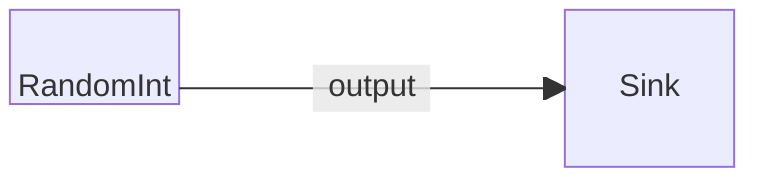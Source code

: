 block-beta
    columns 4
    RandomInt space:2 Sink
    RandomInt-- "output" -->Sink

    classDef block height:48px,padding:8px;
    classDef hidden visibility:none;
    class RandomInt block
    class Sink hidden